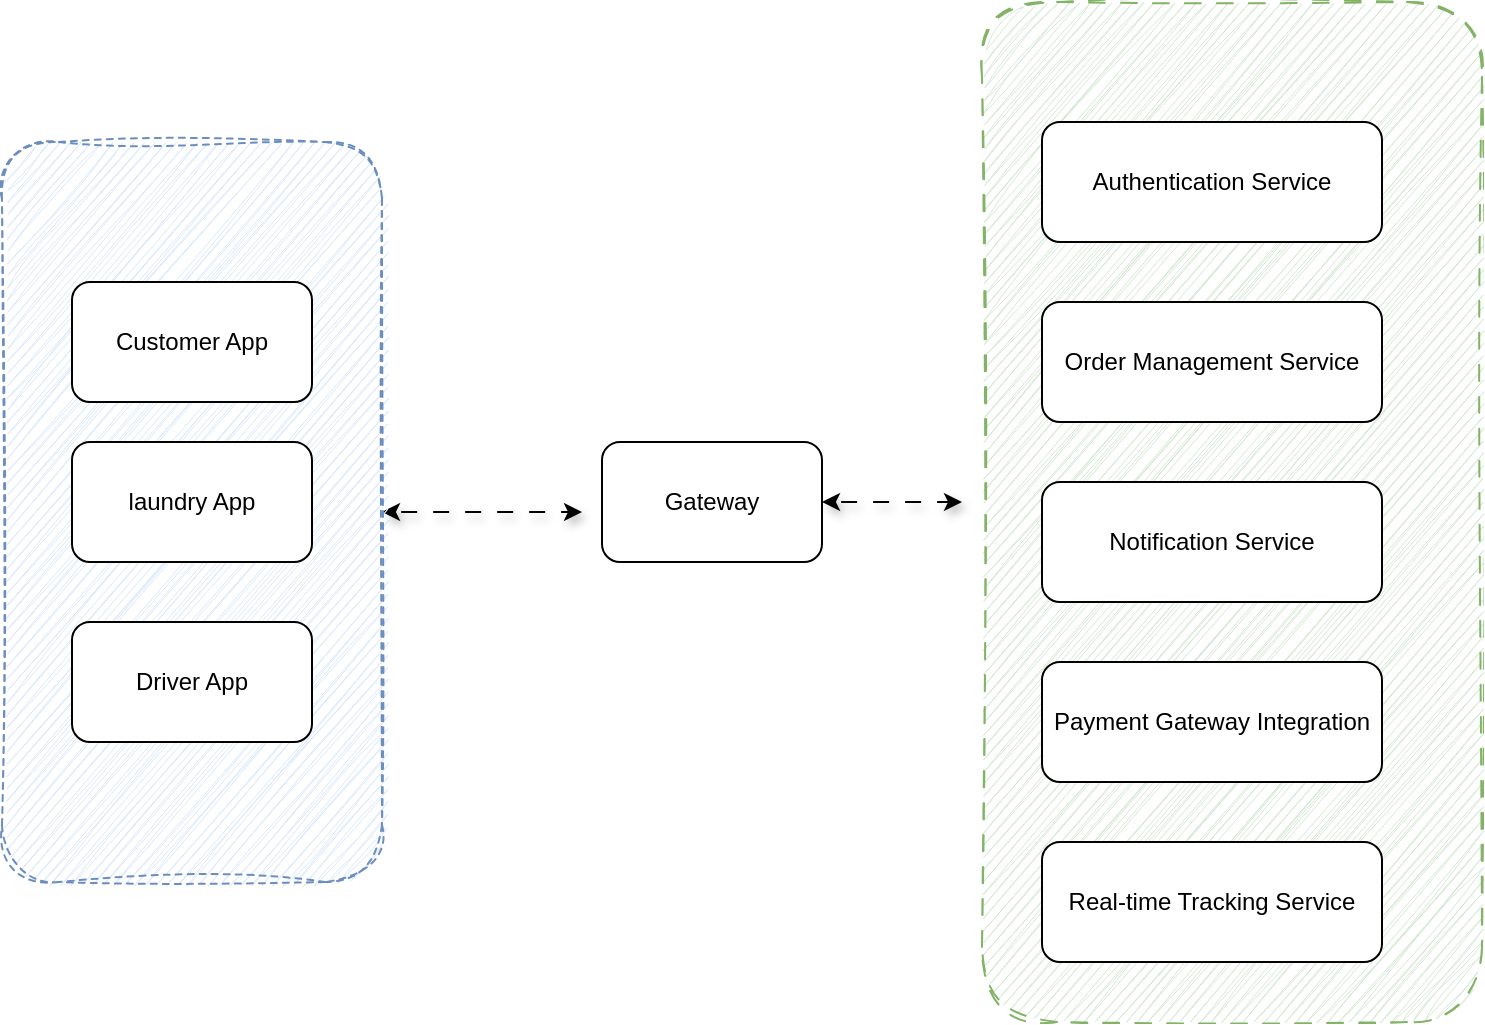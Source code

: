 <mxfile version="26.0.7">
  <diagram name="Page-1" id="dSJVC5dy6JzzmdOYXkZ5">
    <mxGraphModel dx="1434" dy="836" grid="0" gridSize="10" guides="0" tooltips="1" connect="1" arrows="1" fold="1" page="0" pageScale="1" pageWidth="1100" pageHeight="850" background="none" math="0" shadow="0">
      <root>
        <mxCell id="0" />
        <mxCell id="1" parent="0" />
        <mxCell id="BPSROcMBVSw7BY3SY0sB-13" value="" style="rounded=1;whiteSpace=wrap;html=1;dashed=1;dashPattern=8 8;fillColor=#d5e8d4;strokeColor=#82b366;sketch=1;curveFitting=1;jiggle=2;" vertex="1" parent="1">
          <mxGeometry x="530" y="90" width="250" height="510" as="geometry" />
        </mxCell>
        <mxCell id="BPSROcMBVSw7BY3SY0sB-14" style="rounded=0;orthogonalLoop=1;jettySize=auto;html=1;exitX=1;exitY=0.5;exitDx=0;exitDy=0;startArrow=classic;startFill=1;endArrow=classic;endFill=1;flowAnimation=1;shadow=1;" edge="1" parent="1" source="BPSROcMBVSw7BY3SY0sB-5">
          <mxGeometry relative="1" as="geometry">
            <mxPoint x="330" y="345" as="targetPoint" />
          </mxGeometry>
        </mxCell>
        <mxCell id="BPSROcMBVSw7BY3SY0sB-5" value="" style="rounded=1;whiteSpace=wrap;html=1;dashed=1;fillColor=#dae8fc;strokeColor=#6c8ebf;glass=0;shadow=0;sketch=1;curveFitting=1;jiggle=2;" vertex="1" parent="1">
          <mxGeometry x="40" y="160" width="190" height="370" as="geometry" />
        </mxCell>
        <mxCell id="BPSROcMBVSw7BY3SY0sB-1" value="Customer App" style="rounded=1;whiteSpace=wrap;html=1;" vertex="1" parent="1">
          <mxGeometry x="75" y="230" width="120" height="60" as="geometry" />
        </mxCell>
        <mxCell id="BPSROcMBVSw7BY3SY0sB-2" value="laundry App" style="rounded=1;whiteSpace=wrap;html=1;" vertex="1" parent="1">
          <mxGeometry x="75" y="310" width="120" height="60" as="geometry" />
        </mxCell>
        <mxCell id="BPSROcMBVSw7BY3SY0sB-3" value="Driver App" style="rounded=1;whiteSpace=wrap;html=1;" vertex="1" parent="1">
          <mxGeometry x="75" y="400" width="120" height="60" as="geometry" />
        </mxCell>
        <mxCell id="BPSROcMBVSw7BY3SY0sB-4" value="Authentication Service" style="rounded=1;whiteSpace=wrap;html=1;" vertex="1" parent="1">
          <mxGeometry x="560" y="150" width="170" height="60" as="geometry" />
        </mxCell>
        <mxCell id="BPSROcMBVSw7BY3SY0sB-6" value="Order Management Service" style="rounded=1;whiteSpace=wrap;html=1;" vertex="1" parent="1">
          <mxGeometry x="560" y="240" width="170" height="60" as="geometry" />
        </mxCell>
        <mxCell id="BPSROcMBVSw7BY3SY0sB-7" value="Notification Service" style="rounded=1;whiteSpace=wrap;html=1;" vertex="1" parent="1">
          <mxGeometry x="560" y="330" width="170" height="60" as="geometry" />
        </mxCell>
        <mxCell id="BPSROcMBVSw7BY3SY0sB-9" value="Payment Gateway Integration" style="rounded=1;whiteSpace=wrap;html=1;" vertex="1" parent="1">
          <mxGeometry x="560" y="420" width="170" height="60" as="geometry" />
        </mxCell>
        <mxCell id="BPSROcMBVSw7BY3SY0sB-10" value="Real-time Tracking Service" style="rounded=1;whiteSpace=wrap;html=1;" vertex="1" parent="1">
          <mxGeometry x="560" y="510" width="170" height="60" as="geometry" />
        </mxCell>
        <mxCell id="BPSROcMBVSw7BY3SY0sB-15" style="rounded=0;orthogonalLoop=1;jettySize=auto;html=1;startArrow=classic;startFill=1;flowAnimation=1;shadow=1;" edge="1" parent="1" source="BPSROcMBVSw7BY3SY0sB-11">
          <mxGeometry relative="1" as="geometry">
            <mxPoint x="520" y="340" as="targetPoint" />
            <Array as="points">
              <mxPoint x="480" y="340" />
            </Array>
          </mxGeometry>
        </mxCell>
        <mxCell id="BPSROcMBVSw7BY3SY0sB-11" value="Gateway" style="rounded=1;whiteSpace=wrap;html=1;" vertex="1" parent="1">
          <mxGeometry x="340" y="310" width="110" height="60" as="geometry" />
        </mxCell>
      </root>
    </mxGraphModel>
  </diagram>
</mxfile>
